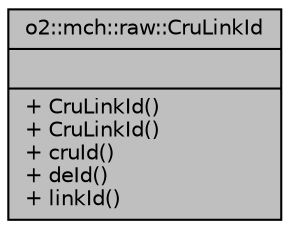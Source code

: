 digraph "o2::mch::raw::CruLinkId"
{
 // INTERACTIVE_SVG=YES
  bgcolor="transparent";
  edge [fontname="Helvetica",fontsize="10",labelfontname="Helvetica",labelfontsize="10"];
  node [fontname="Helvetica",fontsize="10",shape=record];
  Node1 [label="{o2::mch::raw::CruLinkId\n||+ CruLinkId()\l+ CruLinkId()\l+ cruId()\l+ deId()\l+ linkId()\l}",height=0.2,width=0.4,color="black", fillcolor="grey75", style="filled", fontcolor="black"];
}
